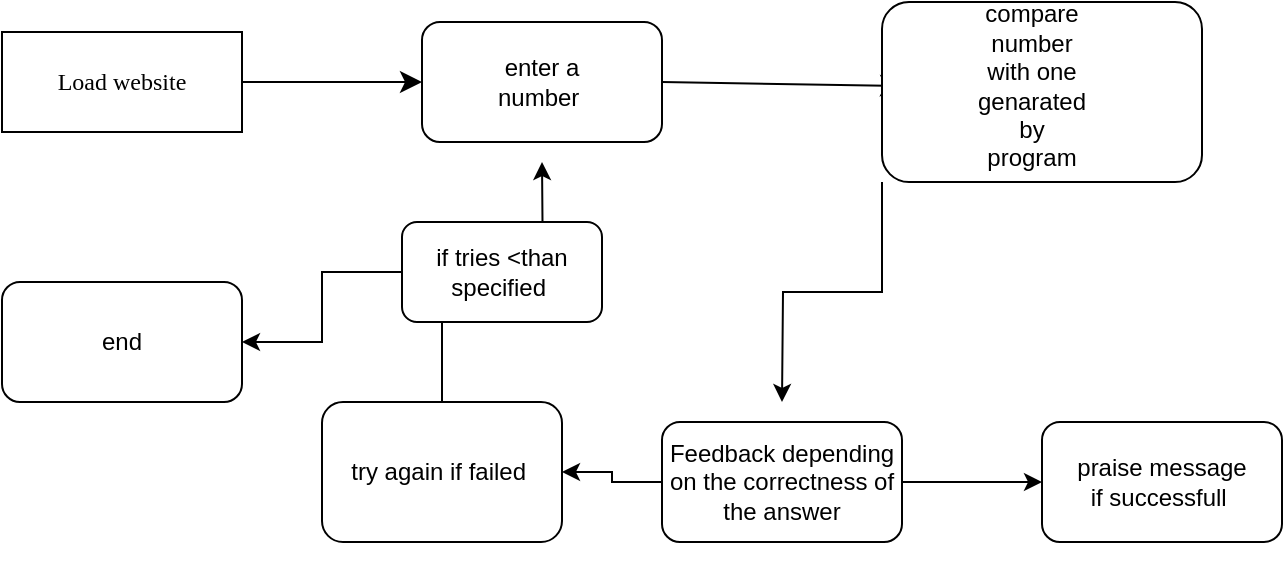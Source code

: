 <mxfile version="15.2.9" type="github">
  <diagram name="Page-1" id="52a04d89-c75d-2922-d76d-85b35f80e030">
    <mxGraphModel dx="1102" dy="924" grid="1" gridSize="10" guides="1" tooltips="1" connect="1" arrows="1" fold="1" page="1" pageScale="1" pageWidth="1100" pageHeight="850" background="none" math="0" shadow="0">
      <root>
        <mxCell id="0" />
        <mxCell id="1" parent="0" />
        <mxCell id="1fdf3b25b50cf41e-27" style="edgeStyle=none;html=1;labelBackgroundColor=none;startFill=0;startSize=8;endFill=1;endSize=8;fontFamily=Verdana;fontSize=12;" parent="1" source="17472293e6e8944d-30" edge="1">
          <mxGeometry relative="1" as="geometry">
            <mxPoint x="270" y="80" as="targetPoint" />
            <Array as="points">
              <mxPoint x="270" y="80" />
            </Array>
          </mxGeometry>
        </mxCell>
        <mxCell id="17472293e6e8944d-30" value="Load website" style="whiteSpace=wrap;html=1;rounded=0;shadow=0;comic=0;labelBackgroundColor=none;strokeWidth=1;fontFamily=Verdana;fontSize=12;align=center;" parent="1" vertex="1">
          <mxGeometry x="60" y="55" width="120" height="50" as="geometry" />
        </mxCell>
        <mxCell id="1fdf3b25b50cf41e-28" style="edgeStyle=none;html=1;labelBackgroundColor=none;startFill=0;startSize=8;endFill=1;endSize=8;fontFamily=Verdana;fontSize=12;exitX=1;exitY=0.5;exitDx=0;exitDy=0;" parent="1" source="iVsVBE8efYOF-PF4Txfi-3" edge="1">
          <mxGeometry relative="1" as="geometry">
            <mxPoint x="400" y="130.133" as="sourcePoint" />
            <mxPoint x="510" y="82" as="targetPoint" />
          </mxGeometry>
        </mxCell>
        <mxCell id="iVsVBE8efYOF-PF4Txfi-3" value="" style="rounded=1;whiteSpace=wrap;html=1;" vertex="1" parent="1">
          <mxGeometry x="270" y="50" width="120" height="60" as="geometry" />
        </mxCell>
        <mxCell id="iVsVBE8efYOF-PF4Txfi-4" value="enter a number&amp;nbsp;" style="text;html=1;strokeColor=none;fillColor=none;align=center;verticalAlign=middle;whiteSpace=wrap;rounded=0;" vertex="1" parent="1">
          <mxGeometry x="310" y="70" width="40" height="20" as="geometry" />
        </mxCell>
        <mxCell id="iVsVBE8efYOF-PF4Txfi-10" style="edgeStyle=orthogonalEdgeStyle;rounded=0;orthogonalLoop=1;jettySize=auto;html=1;exitX=0;exitY=1;exitDx=0;exitDy=0;" edge="1" parent="1" source="iVsVBE8efYOF-PF4Txfi-5">
          <mxGeometry relative="1" as="geometry">
            <mxPoint x="450" y="240" as="targetPoint" />
          </mxGeometry>
        </mxCell>
        <mxCell id="iVsVBE8efYOF-PF4Txfi-5" value="" style="rounded=1;whiteSpace=wrap;html=1;" vertex="1" parent="1">
          <mxGeometry x="500" y="40" width="160" height="90" as="geometry" />
        </mxCell>
        <mxCell id="iVsVBE8efYOF-PF4Txfi-7" value="compare number with one genarated by program" style="text;html=1;strokeColor=none;fillColor=none;align=center;verticalAlign=middle;whiteSpace=wrap;rounded=0;" vertex="1" parent="1">
          <mxGeometry x="555" y="72" width="40" height="20" as="geometry" />
        </mxCell>
        <mxCell id="iVsVBE8efYOF-PF4Txfi-12" style="edgeStyle=orthogonalEdgeStyle;rounded=0;orthogonalLoop=1;jettySize=auto;html=1;exitX=1;exitY=0.5;exitDx=0;exitDy=0;" edge="1" parent="1" source="iVsVBE8efYOF-PF4Txfi-11" target="iVsVBE8efYOF-PF4Txfi-13">
          <mxGeometry relative="1" as="geometry">
            <mxPoint x="660" y="280" as="targetPoint" />
          </mxGeometry>
        </mxCell>
        <mxCell id="iVsVBE8efYOF-PF4Txfi-14" style="edgeStyle=orthogonalEdgeStyle;rounded=0;orthogonalLoop=1;jettySize=auto;html=1;exitX=0;exitY=0.5;exitDx=0;exitDy=0;" edge="1" parent="1" source="iVsVBE8efYOF-PF4Txfi-11" target="iVsVBE8efYOF-PF4Txfi-15">
          <mxGeometry relative="1" as="geometry">
            <mxPoint x="280" y="280" as="targetPoint" />
          </mxGeometry>
        </mxCell>
        <mxCell id="iVsVBE8efYOF-PF4Txfi-11" value="Feedback depending on the correctness of the answer" style="rounded=1;whiteSpace=wrap;html=1;" vertex="1" parent="1">
          <mxGeometry x="390" y="250" width="120" height="60" as="geometry" />
        </mxCell>
        <mxCell id="iVsVBE8efYOF-PF4Txfi-13" value="praise message&lt;br&gt;if successfull&amp;nbsp;" style="rounded=1;whiteSpace=wrap;html=1;" vertex="1" parent="1">
          <mxGeometry x="580" y="250" width="120" height="60" as="geometry" />
        </mxCell>
        <mxCell id="iVsVBE8efYOF-PF4Txfi-16" style="edgeStyle=orthogonalEdgeStyle;rounded=0;orthogonalLoop=1;jettySize=auto;html=1;exitX=0.5;exitY=0;exitDx=0;exitDy=0;" edge="1" parent="1" source="iVsVBE8efYOF-PF4Txfi-15">
          <mxGeometry relative="1" as="geometry">
            <mxPoint x="330" y="120" as="targetPoint" />
          </mxGeometry>
        </mxCell>
        <mxCell id="iVsVBE8efYOF-PF4Txfi-15" value="try again if failed&amp;nbsp;" style="rounded=1;whiteSpace=wrap;html=1;" vertex="1" parent="1">
          <mxGeometry x="220" y="240" width="120" height="70" as="geometry" />
        </mxCell>
        <mxCell id="iVsVBE8efYOF-PF4Txfi-19" style="edgeStyle=orthogonalEdgeStyle;rounded=0;orthogonalLoop=1;jettySize=auto;html=1;exitX=0;exitY=0.5;exitDx=0;exitDy=0;" edge="1" parent="1" source="iVsVBE8efYOF-PF4Txfi-17" target="iVsVBE8efYOF-PF4Txfi-20">
          <mxGeometry relative="1" as="geometry">
            <mxPoint x="170" y="210" as="targetPoint" />
          </mxGeometry>
        </mxCell>
        <mxCell id="iVsVBE8efYOF-PF4Txfi-17" value="if tries &amp;lt;than specified&amp;nbsp;" style="rounded=1;whiteSpace=wrap;html=1;" vertex="1" parent="1">
          <mxGeometry x="260" y="150" width="100" height="50" as="geometry" />
        </mxCell>
        <mxCell id="iVsVBE8efYOF-PF4Txfi-18" style="edgeStyle=orthogonalEdgeStyle;rounded=0;orthogonalLoop=1;jettySize=auto;html=1;exitX=0.5;exitY=1;exitDx=0;exitDy=0;" edge="1" parent="1" source="iVsVBE8efYOF-PF4Txfi-15" target="iVsVBE8efYOF-PF4Txfi-15">
          <mxGeometry relative="1" as="geometry" />
        </mxCell>
        <mxCell id="iVsVBE8efYOF-PF4Txfi-20" value="end" style="rounded=1;whiteSpace=wrap;html=1;" vertex="1" parent="1">
          <mxGeometry x="60" y="180" width="120" height="60" as="geometry" />
        </mxCell>
      </root>
    </mxGraphModel>
  </diagram>
</mxfile>
